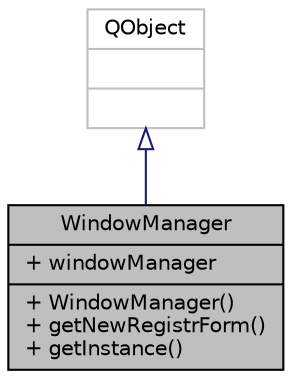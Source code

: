 digraph "WindowManager"
{
  edge [fontname="Helvetica",fontsize="10",labelfontname="Helvetica",labelfontsize="10"];
  node [fontname="Helvetica",fontsize="10",shape=record];
  Node0 [label="{WindowManager\n|+ windowManager\l|+ WindowManager()\l+ getNewRegistrForm()\l+ getInstance()\l}",height=0.2,width=0.4,color="black", fillcolor="grey75", style="filled", fontcolor="black"];
  Node1 -> Node0 [dir="back",color="midnightblue",fontsize="10",style="solid",arrowtail="onormal",fontname="Helvetica"];
  Node1 [label="{QObject\n||}",height=0.2,width=0.4,color="grey75", fillcolor="white", style="filled"];
}
